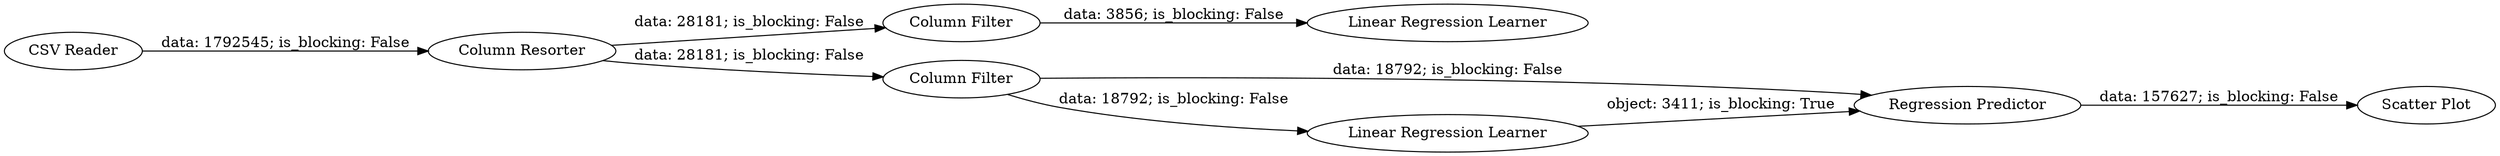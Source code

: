 digraph {
	"5225155640816594841_11" [label="Column Resorter"]
	"5225155640816594841_9" [label="Regression Predictor"]
	"5225155640816594841_15" [label="CSV Reader"]
	"5225155640816594841_12" [label="Scatter Plot"]
	"5225155640816594841_2" [label="Column Filter"]
	"5225155640816594841_14" [label="Column Filter"]
	"5225155640816594841_3" [label="Linear Regression Learner"]
	"5225155640816594841_6" [label="Linear Regression Learner"]
	"5225155640816594841_14" -> "5225155640816594841_6" [label="data: 18792; is_blocking: False"]
	"5225155640816594841_6" -> "5225155640816594841_9" [label="object: 3411; is_blocking: True"]
	"5225155640816594841_11" -> "5225155640816594841_2" [label="data: 28181; is_blocking: False"]
	"5225155640816594841_2" -> "5225155640816594841_3" [label="data: 3856; is_blocking: False"]
	"5225155640816594841_15" -> "5225155640816594841_11" [label="data: 1792545; is_blocking: False"]
	"5225155640816594841_9" -> "5225155640816594841_12" [label="data: 157627; is_blocking: False"]
	"5225155640816594841_14" -> "5225155640816594841_9" [label="data: 18792; is_blocking: False"]
	"5225155640816594841_11" -> "5225155640816594841_14" [label="data: 28181; is_blocking: False"]
	rankdir=LR
}
